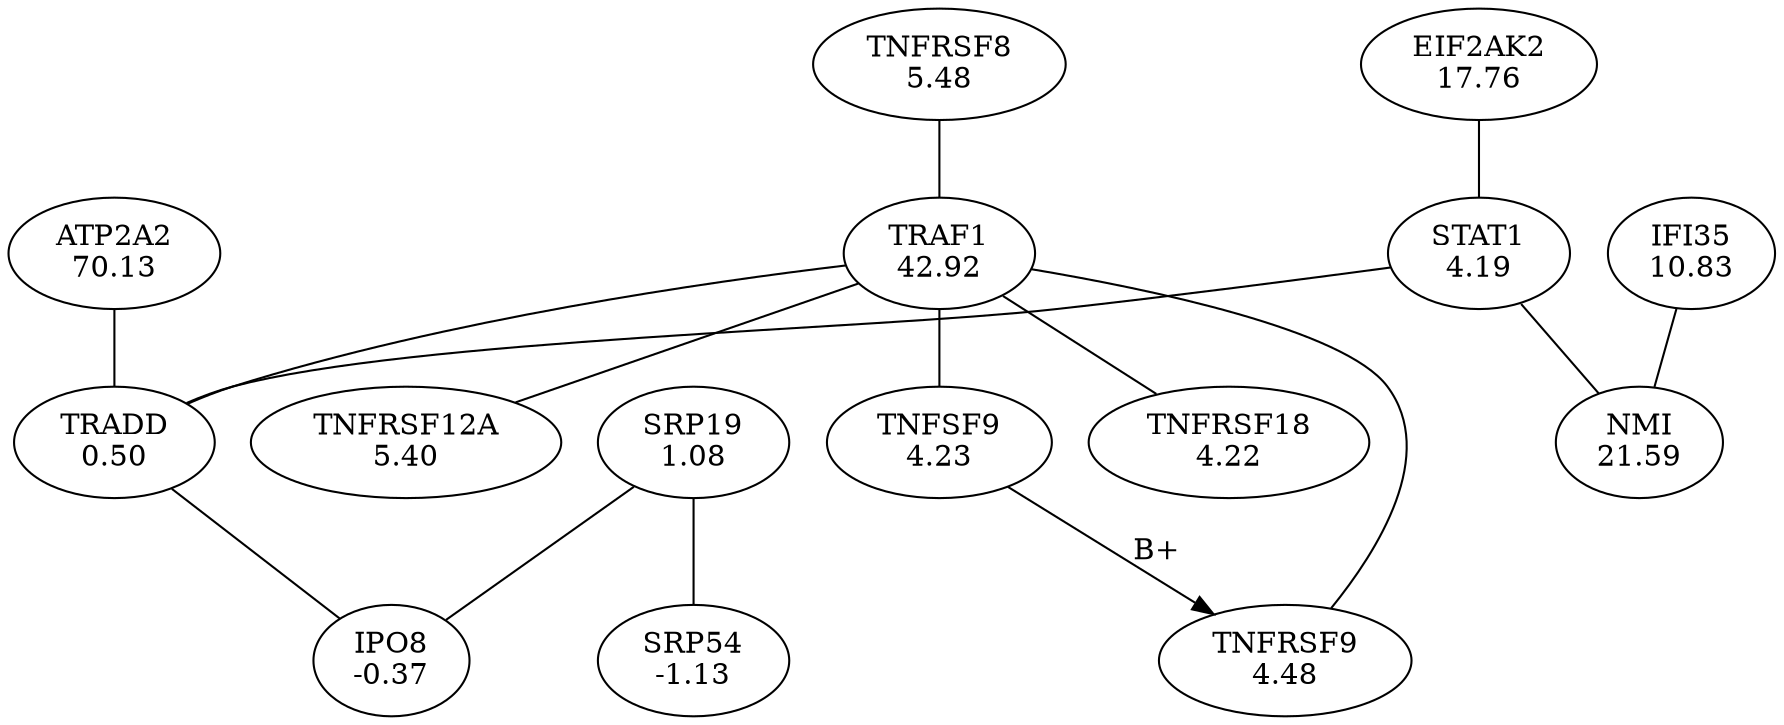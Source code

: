 digraph G {
overlap = scale ;
2716 [label = "IPO8\n-0.37" ] ; 
14145 [label = "SRP19\n1.08" ] ; 
7018 [label = "SRP54\n-1.13" ] ; 
9966 [label = "TRADD\n0.50" ] ; 
12337 [label = "ATP2A2\n70.13" ] ; 
10153 [label = "TRAF1\n42.92" ] ; 
6731 [label = "TNFRSF8\n5.48" ] ; 
1552 [label = "TNFRSF12A\n5.40" ] ; 
11731 [label = "TNFRSF9\n4.48" ] ; 
5740 [label = "TNFSF9\n4.23" ] ; 
11826 [label = "TNFRSF18\n4.22" ] ; 
10273 [label = "STAT1\n4.19" ] ; 
823 [label = "NMI\n21.59" ] ; 
11389 [label = "EIF2AK2\n17.76" ] ; 
13518 [label = "IFI35\n10.83" ] ; 
9966 -> 2716 [arrowhead = "none" ]
14145 -> 2716 [arrowhead = "none" ]
14145 -> 7018 [arrowhead = "none" ]
12337 -> 9966 [arrowhead = "none" ]
10153 -> 9966 [arrowhead = "none" ]
10273 -> 9966 [arrowhead = "none" ]
10153 -> 11826 [arrowhead = "none" ]
11731 -> 10153 [arrowhead = "none" ]
6731 -> 10153 [arrowhead = "none" ]
10153 -> 1552 [arrowhead = "none" ]
10153 -> 5740 [arrowhead = "none" ]
5740 -> 11731 [label = "B+" ]
11389 -> 10273 [arrowhead = "none" ]
13518 -> 823 [arrowhead = "none" ]
10273 -> 823 [arrowhead = "none" ]
}
